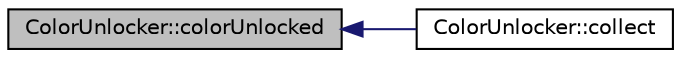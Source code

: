 digraph "ColorUnlocker::colorUnlocked"
{
  edge [fontname="Helvetica",fontsize="10",labelfontname="Helvetica",labelfontsize="10"];
  node [fontname="Helvetica",fontsize="10",shape=record];
  rankdir="LR";
  Node3 [label="ColorUnlocker::colorUnlocked",height=0.2,width=0.4,color="black", fillcolor="grey75", style="filled", fontcolor="black"];
  Node3 -> Node4 [dir="back",color="midnightblue",fontsize="10",style="solid",fontname="Helvetica"];
  Node4 [label="ColorUnlocker::collect",height=0.2,width=0.4,color="black", fillcolor="white", style="filled",URL="$class_color_unlocker.html#aad8a31681246fdda571902f7e2023d35",tooltip="Triggers events which happen upon collection. "];
}
